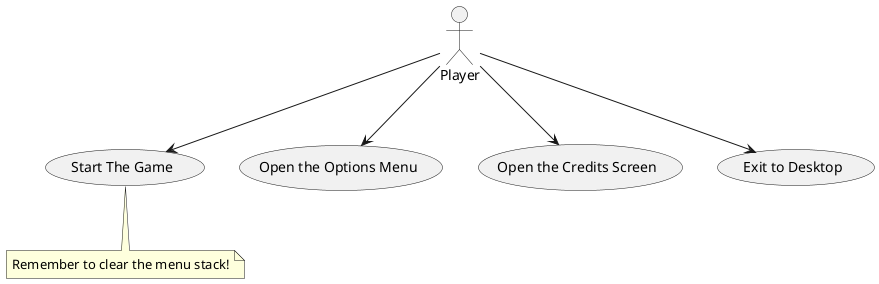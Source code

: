 @startuml

Player --> (Start The Game)

Player --> (Open the Options Menu)

Player --> (Open the Credits Screen)

Player --> (Exit to Desktop)

note "Remember to clear the menu stack!" as N

(Start The Game) .. N

@enduml
